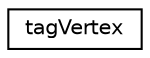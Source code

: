 digraph "Graphical Class Hierarchy"
{
 // LATEX_PDF_SIZE
  edge [fontname="Helvetica",fontsize="10",labelfontname="Helvetica",labelfontsize="10"];
  node [fontname="Helvetica",fontsize="10",shape=record];
  rankdir="LR";
  Node0 [label="tagVertex",height=0.2,width=0.4,color="black", fillcolor="white", style="filled",URL="$structtagVertex.html",tooltip=" "];
}
